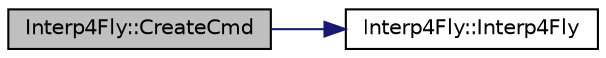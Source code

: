 digraph "Interp4Fly::CreateCmd"
{
  edge [fontname="Helvetica",fontsize="10",labelfontname="Helvetica",labelfontsize="10"];
  node [fontname="Helvetica",fontsize="10",shape=record];
  rankdir="LR";
  Node1 [label="Interp4Fly::CreateCmd",height=0.2,width=0.4,color="black", fillcolor="grey75", style="filled", fontcolor="black"];
  Node1 -> Node2 [color="midnightblue",fontsize="10",style="solid",fontname="Helvetica"];
  Node2 [label="Interp4Fly::Interp4Fly",height=0.2,width=0.4,color="black", fillcolor="white", style="filled",URL="$class_interp4_fly.html#a85dc3badb4b22d7d08f339b256abc507",tooltip="konstruktor "];
}
